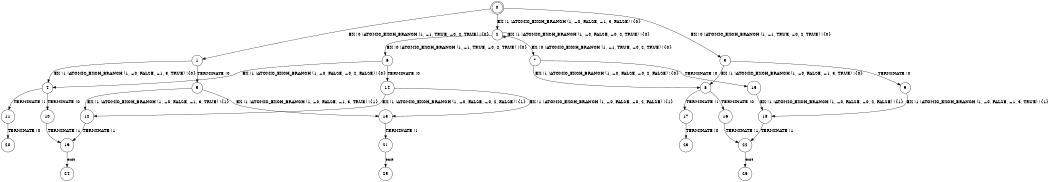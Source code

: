 digraph BCG {
size = "7, 10.5";
center = TRUE;
node [shape = circle];
0 [peripheries = 2];
0 -> 1 [label = "EX !0 !ATOMIC_EXCH_BRANCH (1, +1, TRUE, +0, 2, TRUE) !{0}"];
0 -> 2 [label = "EX !1 !ATOMIC_EXCH_BRANCH (1, +0, FALSE, +1, 3, FALSE) !{0}"];
0 -> 3 [label = "EX !0 !ATOMIC_EXCH_BRANCH (1, +1, TRUE, +0, 2, TRUE) !{0}"];
1 -> 4 [label = "EX !1 !ATOMIC_EXCH_BRANCH (1, +0, FALSE, +1, 3, TRUE) !{0}"];
1 -> 5 [label = "TERMINATE !0"];
2 -> 2 [label = "EX !1 !ATOMIC_EXCH_BRANCH (1, +0, FALSE, +0, 2, TRUE) !{0}"];
2 -> 6 [label = "EX !0 !ATOMIC_EXCH_BRANCH (1, +1, TRUE, +0, 2, TRUE) !{0}"];
2 -> 7 [label = "EX !0 !ATOMIC_EXCH_BRANCH (1, +1, TRUE, +0, 2, TRUE) !{0}"];
3 -> 8 [label = "EX !1 !ATOMIC_EXCH_BRANCH (1, +0, FALSE, +1, 3, TRUE) !{0}"];
3 -> 9 [label = "TERMINATE !0"];
4 -> 10 [label = "TERMINATE !0"];
4 -> 11 [label = "TERMINATE !1"];
5 -> 12 [label = "EX !1 !ATOMIC_EXCH_BRANCH (1, +0, FALSE, +1, 3, TRUE) !{1}"];
5 -> 13 [label = "EX !1 !ATOMIC_EXCH_BRANCH (1, +0, FALSE, +1, 3, TRUE) !{1}"];
6 -> 4 [label = "EX !1 !ATOMIC_EXCH_BRANCH (1, +0, FALSE, +0, 2, FALSE) !{0}"];
6 -> 14 [label = "TERMINATE !0"];
7 -> 8 [label = "EX !1 !ATOMIC_EXCH_BRANCH (1, +0, FALSE, +0, 2, FALSE) !{0}"];
7 -> 15 [label = "TERMINATE !0"];
8 -> 16 [label = "TERMINATE !0"];
8 -> 17 [label = "TERMINATE !1"];
9 -> 18 [label = "EX !1 !ATOMIC_EXCH_BRANCH (1, +0, FALSE, +1, 3, TRUE) !{1}"];
10 -> 19 [label = "TERMINATE !1"];
11 -> 20 [label = "TERMINATE !0"];
12 -> 19 [label = "TERMINATE !1"];
13 -> 21 [label = "TERMINATE !1"];
14 -> 12 [label = "EX !1 !ATOMIC_EXCH_BRANCH (1, +0, FALSE, +0, 2, FALSE) !{1}"];
14 -> 13 [label = "EX !1 !ATOMIC_EXCH_BRANCH (1, +0, FALSE, +0, 2, FALSE) !{1}"];
15 -> 18 [label = "EX !1 !ATOMIC_EXCH_BRANCH (1, +0, FALSE, +0, 2, FALSE) !{1}"];
16 -> 22 [label = "TERMINATE !1"];
17 -> 23 [label = "TERMINATE !0"];
18 -> 22 [label = "TERMINATE !1"];
19 -> 24 [label = "exit"];
21 -> 25 [label = "exit"];
22 -> 26 [label = "exit"];
}
